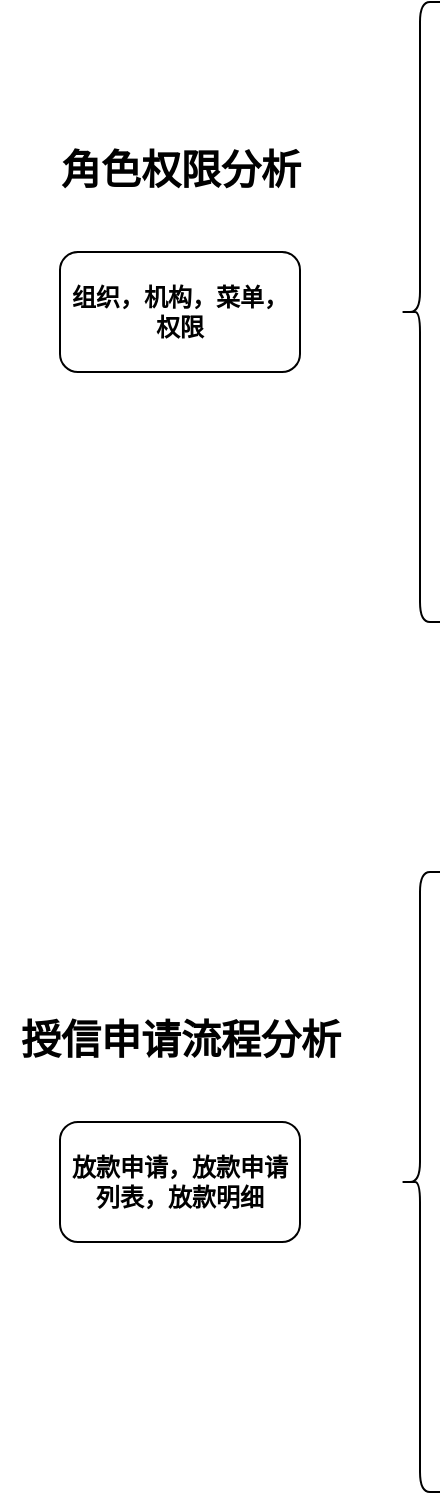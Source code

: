 <mxfile version="26.2.15">
  <diagram name="第 1 页" id="5a3VluYAn_7BnjpEd225">
    <mxGraphModel dx="1869" dy="1715" grid="1" gridSize="10" guides="1" tooltips="1" connect="1" arrows="1" fold="1" page="1" pageScale="1" pageWidth="827" pageHeight="1169" math="0" shadow="0">
      <root>
        <mxCell id="0" />
        <mxCell id="1" parent="0" />
        <mxCell id="N_5ZnGhaPb_Z-06tXUdH-1" value="&lt;b&gt;&lt;font style=&quot;font-size: 20px;&quot;&gt;角色权限分析&lt;/font&gt;&lt;/b&gt;&lt;div&gt;&lt;b&gt;&lt;font style=&quot;font-size: 20px;&quot;&gt;&lt;br&gt;&lt;/font&gt;&lt;/b&gt;&lt;/div&gt;&lt;div&gt;&lt;b&gt;&lt;font style=&quot;font-size: 20px;&quot;&gt;&lt;br&gt;&lt;/font&gt;&lt;/b&gt;&lt;/div&gt;&lt;div&gt;&lt;br&gt;&lt;/div&gt;" style="text;html=1;align=center;verticalAlign=middle;resizable=0;points=[];autosize=1;strokeColor=none;fillColor=none;" vertex="1" parent="1">
          <mxGeometry x="-60" y="-20" width="140" height="100" as="geometry" />
        </mxCell>
        <mxCell id="N_5ZnGhaPb_Z-06tXUdH-2" value="&lt;b&gt;组织，机构，菜单，权限&lt;/b&gt;" style="rounded=1;whiteSpace=wrap;html=1;" vertex="1" parent="1">
          <mxGeometry x="-50" y="40" width="120" height="60" as="geometry" />
        </mxCell>
        <mxCell id="N_5ZnGhaPb_Z-06tXUdH-3" value="" style="shape=curlyBracket;whiteSpace=wrap;html=1;rounded=1;labelPosition=left;verticalLabelPosition=middle;align=right;verticalAlign=middle;" vertex="1" parent="1">
          <mxGeometry x="120" y="-85" width="20" height="310" as="geometry" />
        </mxCell>
        <mxCell id="N_5ZnGhaPb_Z-06tXUdH-5" value="&lt;b&gt;&lt;font style=&quot;font-size: 20px;&quot;&gt;授信申请流程分析&lt;/font&gt;&lt;/b&gt;&lt;div&gt;&lt;b&gt;&lt;font style=&quot;font-size: 20px;&quot;&gt;&lt;br&gt;&lt;/font&gt;&lt;/b&gt;&lt;/div&gt;&lt;div&gt;&lt;b&gt;&lt;font style=&quot;font-size: 20px;&quot;&gt;&lt;br&gt;&lt;/font&gt;&lt;/b&gt;&lt;/div&gt;&lt;div&gt;&lt;br&gt;&lt;/div&gt;" style="text;html=1;align=center;verticalAlign=middle;resizable=0;points=[];autosize=1;strokeColor=none;fillColor=none;" vertex="1" parent="1">
          <mxGeometry x="-80" y="415" width="180" height="100" as="geometry" />
        </mxCell>
        <mxCell id="N_5ZnGhaPb_Z-06tXUdH-6" value="&lt;b&gt;放款申请，放款申请列表，放款明细&lt;/b&gt;" style="rounded=1;whiteSpace=wrap;html=1;" vertex="1" parent="1">
          <mxGeometry x="-50" y="475" width="120" height="60" as="geometry" />
        </mxCell>
        <mxCell id="N_5ZnGhaPb_Z-06tXUdH-7" value="" style="shape=curlyBracket;whiteSpace=wrap;html=1;rounded=1;labelPosition=left;verticalLabelPosition=middle;align=right;verticalAlign=middle;" vertex="1" parent="1">
          <mxGeometry x="120" y="350" width="20" height="310" as="geometry" />
        </mxCell>
      </root>
    </mxGraphModel>
  </diagram>
</mxfile>
